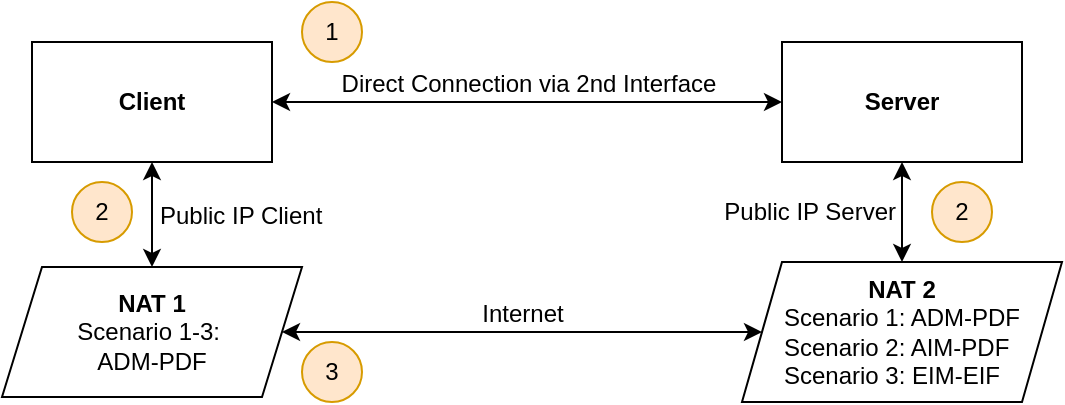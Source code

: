 <mxfile version="24.5.3" type="device">
  <diagram name="Page-1" id="jFTY_IbuBCv_BahUAad0">
    <mxGraphModel dx="607" dy="357" grid="1" gridSize="10" guides="1" tooltips="1" connect="1" arrows="1" fold="1" page="1" pageScale="1" pageWidth="850" pageHeight="1100" math="0" shadow="0">
      <root>
        <mxCell id="0" />
        <mxCell id="1" parent="0" />
        <mxCell id="BCziId9F61ww_FZtCehm-3" value="Direct Connection via 2nd Interface" style="edgeStyle=orthogonalEdgeStyle;rounded=0;orthogonalLoop=1;jettySize=auto;html=1;entryX=0;entryY=0.5;entryDx=0;entryDy=0;verticalAlign=bottom;fontSize=12;startArrow=classic;startFill=1;" parent="1" source="BCziId9F61ww_FZtCehm-1" target="BCziId9F61ww_FZtCehm-2" edge="1">
          <mxGeometry relative="1" as="geometry" />
        </mxCell>
        <mxCell id="BCziId9F61ww_FZtCehm-4" value="Public IP Client" style="edgeStyle=orthogonalEdgeStyle;rounded=0;orthogonalLoop=1;jettySize=auto;html=1;verticalAlign=middle;labelPosition=right;verticalLabelPosition=middle;align=left;spacingLeft=2;fontSize=12;startArrow=classic;startFill=1;" parent="1" source="BCziId9F61ww_FZtCehm-1" target="eRrEhb-bp6rOh8S5J8zq-1" edge="1">
          <mxGeometry relative="1" as="geometry">
            <mxPoint x="110" y="220" as="targetPoint" />
            <Array as="points">
              <mxPoint x="100" y="190" />
              <mxPoint x="100" y="190" />
            </Array>
          </mxGeometry>
        </mxCell>
        <mxCell id="BCziId9F61ww_FZtCehm-1" value="Client" style="rounded=0;whiteSpace=wrap;html=1;fontStyle=1" parent="1" vertex="1">
          <mxGeometry x="40" y="80" width="120" height="60" as="geometry" />
        </mxCell>
        <mxCell id="BCziId9F61ww_FZtCehm-2" value="Server" style="rounded=0;whiteSpace=wrap;html=1;fontStyle=1" parent="1" vertex="1">
          <mxGeometry x="415" y="80" width="120" height="60" as="geometry" />
        </mxCell>
        <mxCell id="eRrEhb-bp6rOh8S5J8zq-6" value="Internet" style="edgeStyle=orthogonalEdgeStyle;rounded=0;orthogonalLoop=1;jettySize=auto;html=1;fontSize=12;verticalAlign=bottom;startArrow=classic;startFill=1;" parent="1" source="eRrEhb-bp6rOh8S5J8zq-1" target="eRrEhb-bp6rOh8S5J8zq-2" edge="1">
          <mxGeometry relative="1" as="geometry" />
        </mxCell>
        <mxCell id="eRrEhb-bp6rOh8S5J8zq-1" value="&lt;b&gt;NAT 1&lt;/b&gt;&lt;div&gt;Scenario 1-3:&amp;nbsp;&lt;/div&gt;&lt;div&gt;ADM-PDF&lt;/div&gt;" style="shape=parallelogram;perimeter=parallelogramPerimeter;whiteSpace=wrap;html=1;fixedSize=1;" parent="1" vertex="1">
          <mxGeometry x="25" y="192.5" width="150" height="65" as="geometry" />
        </mxCell>
        <mxCell id="eRrEhb-bp6rOh8S5J8zq-7" value="&lt;div style=&quot;text-align: left;&quot;&gt;Public IP Server&lt;/div&gt;" style="edgeStyle=orthogonalEdgeStyle;rounded=0;orthogonalLoop=1;jettySize=auto;html=1;labelPosition=left;verticalLabelPosition=middle;align=right;verticalAlign=middle;spacingRight=2;fontSize=12;startArrow=classic;startFill=1;" parent="1" source="eRrEhb-bp6rOh8S5J8zq-2" target="BCziId9F61ww_FZtCehm-2" edge="1">
          <mxGeometry relative="1" as="geometry" />
        </mxCell>
        <mxCell id="eRrEhb-bp6rOh8S5J8zq-2" value="&lt;b&gt;NAT 2&lt;/b&gt;&lt;div style=&quot;text-align: left;&quot;&gt;Scenario 1: ADM-PDF&lt;/div&gt;&lt;div style=&quot;text-align: left;&quot;&gt;Scenario 2: AIM-PDF&lt;/div&gt;&lt;div style=&quot;text-align: left;&quot;&gt;Scenario 3: EIM-EIF&lt;/div&gt;" style="shape=parallelogram;perimeter=parallelogramPerimeter;whiteSpace=wrap;html=1;fixedSize=1;" parent="1" vertex="1">
          <mxGeometry x="395" y="190" width="160" height="70" as="geometry" />
        </mxCell>
        <mxCell id="eRrEhb-bp6rOh8S5J8zq-8" value="1" style="ellipse;whiteSpace=wrap;html=1;fillColor=#ffe6cc;strokeColor=#d79b00;" parent="1" vertex="1">
          <mxGeometry x="175" y="60" width="30" height="30" as="geometry" />
        </mxCell>
        <mxCell id="eRrEhb-bp6rOh8S5J8zq-9" value="2" style="ellipse;whiteSpace=wrap;html=1;fillColor=#ffe6cc;strokeColor=#d79b00;" parent="1" vertex="1">
          <mxGeometry x="60" y="150" width="30" height="30" as="geometry" />
        </mxCell>
        <mxCell id="eRrEhb-bp6rOh8S5J8zq-10" value="2" style="ellipse;whiteSpace=wrap;html=1;fillColor=#ffe6cc;strokeColor=#d79b00;" parent="1" vertex="1">
          <mxGeometry x="490" y="150" width="30" height="30" as="geometry" />
        </mxCell>
        <mxCell id="eRrEhb-bp6rOh8S5J8zq-11" value="3" style="ellipse;whiteSpace=wrap;html=1;fillColor=#ffe6cc;strokeColor=#d79b00;" parent="1" vertex="1">
          <mxGeometry x="175" y="230" width="30" height="30" as="geometry" />
        </mxCell>
      </root>
    </mxGraphModel>
  </diagram>
</mxfile>
